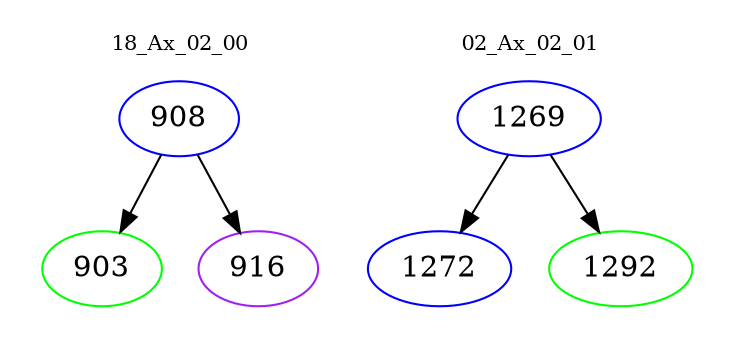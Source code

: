 digraph{
subgraph cluster_0 {
color = white
label = "18_Ax_02_00";
fontsize=10;
T0_908 [label="908", color="blue"]
T0_908 -> T0_903 [color="black"]
T0_903 [label="903", color="green"]
T0_908 -> T0_916 [color="black"]
T0_916 [label="916", color="purple"]
}
subgraph cluster_1 {
color = white
label = "02_Ax_02_01";
fontsize=10;
T1_1269 [label="1269", color="blue"]
T1_1269 -> T1_1272 [color="black"]
T1_1272 [label="1272", color="blue"]
T1_1269 -> T1_1292 [color="black"]
T1_1292 [label="1292", color="green"]
}
}
